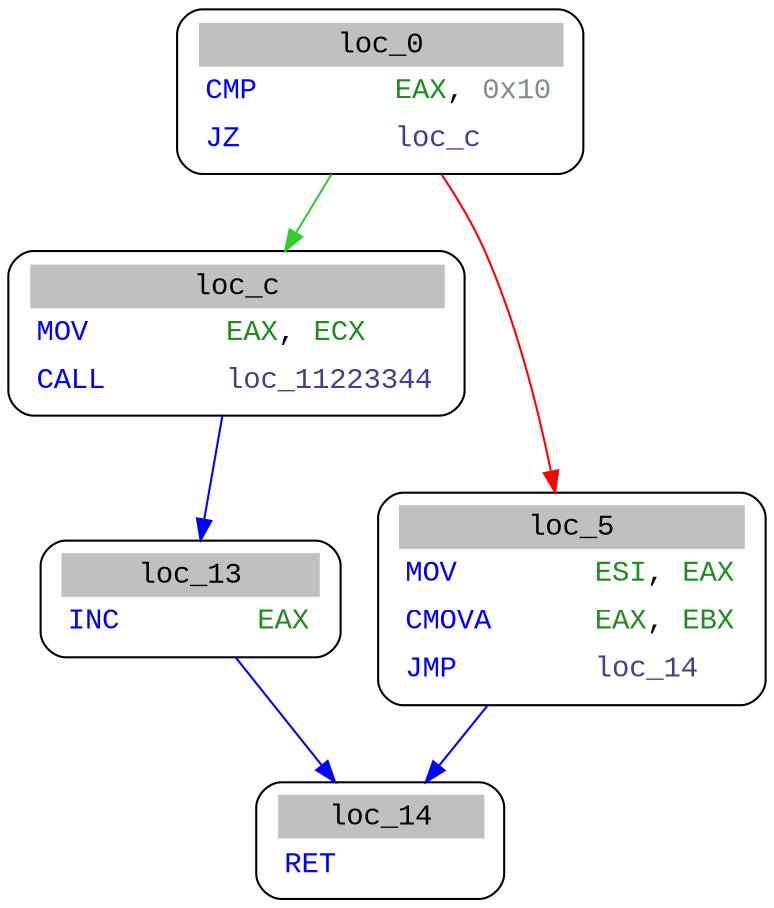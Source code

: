 digraph asm_graph {
0 [
shape="Mrecord" fontname="Courier New"label =<<table border="0" cellborder="0" cellpadding="3"><tr><td align="center" colspan="2" bgcolor="grey">loc_0</td></tr><tr><td align="left"><font color="blue1">CMP        </font><font color="forestgreen">EAX</font>, <font color="azure4">0x10</font></td></tr><tr><td align="left"><font color="blue1">JZ         </font><font color="darkslateblue">loc_c</font></td></tr></table>> ];
1 [
shape="Mrecord" fontname="Courier New"label =<<table border="0" cellborder="0" cellpadding="3"><tr><td align="center" colspan="2" bgcolor="grey">loc_c</td></tr><tr><td align="left"><font color="blue1">MOV        </font><font color="forestgreen">EAX</font>, <font color="forestgreen">ECX</font></td></tr><tr><td align="left"><font color="blue1">CALL       </font><font color="darkslateblue">loc_11223344</font></td></tr></table>> ];
2 [
shape="Mrecord" fontname="Courier New"label =<<table border="0" cellborder="0" cellpadding="3"><tr><td align="center" colspan="2" bgcolor="grey">loc_5</td></tr><tr><td align="left"><font color="blue1">MOV        </font><font color="forestgreen">ESI</font>, <font color="forestgreen">EAX</font></td></tr><tr><td align="left"><font color="blue1">CMOVA      </font><font color="forestgreen">EAX</font>, <font color="forestgreen">EBX</font></td></tr><tr><td align="left"><font color="blue1">JMP        </font><font color="darkslateblue">loc_14</font></td></tr></table>> ];
4 [
shape="Mrecord" fontname="Courier New"label =<<table border="0" cellborder="0" cellpadding="3"><tr><td align="center" colspan="2" bgcolor="grey">loc_13</td></tr><tr><td align="left"><font color="blue1">INC        </font><font color="forestgreen">EAX</font></td></tr></table>> ];
5 [
shape="Mrecord" fontname="Courier New"label =<<table border="0" cellborder="0" cellpadding="3"><tr><td align="center" colspan="2" bgcolor="grey">loc_14</td></tr><tr><td align="left"><font color="blue1">RET        </font></td></tr></table>> ];
0 -> 1[color="limegreen"];
0 -> 2[color="red"];
1 -> 4[color="blue"];
2 -> 5[color="blue"];
4 -> 5[color="blue"];
}